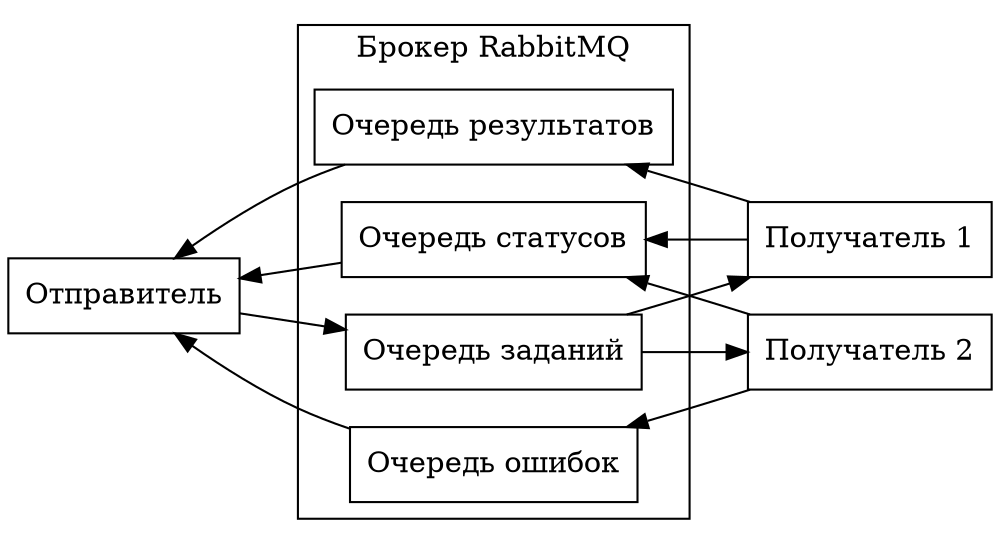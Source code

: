 digraph BrokerProto
{
    node[shape=box];
    rankdir=LR;

    subgraph cluster_broker {
        label="Брокер RabbitMQ";

        subgraph level1 {
            tasks[label="Очередь заданий"];
        }
        subgraph level2 {
            rank=same;
            status[label="Очередь статусов"];
            result[label="Очередь результатов"];
            error[label="Очередь ошибок"];
        }
    }

    sender[label="Отправитель"];
    receiver1[label="Получатель 1"];
    receiver2[label="Получатель 2"];

    sender->tasks;

    tasks->receiver1;
    tasks->receiver2;

    {
        edge[dir="back"];

        sender->status;

        status->receiver1;
        result->receiver1;

        status->receiver2;
        error->receiver2;
        sender->result;
        sender->error;
    }
}
